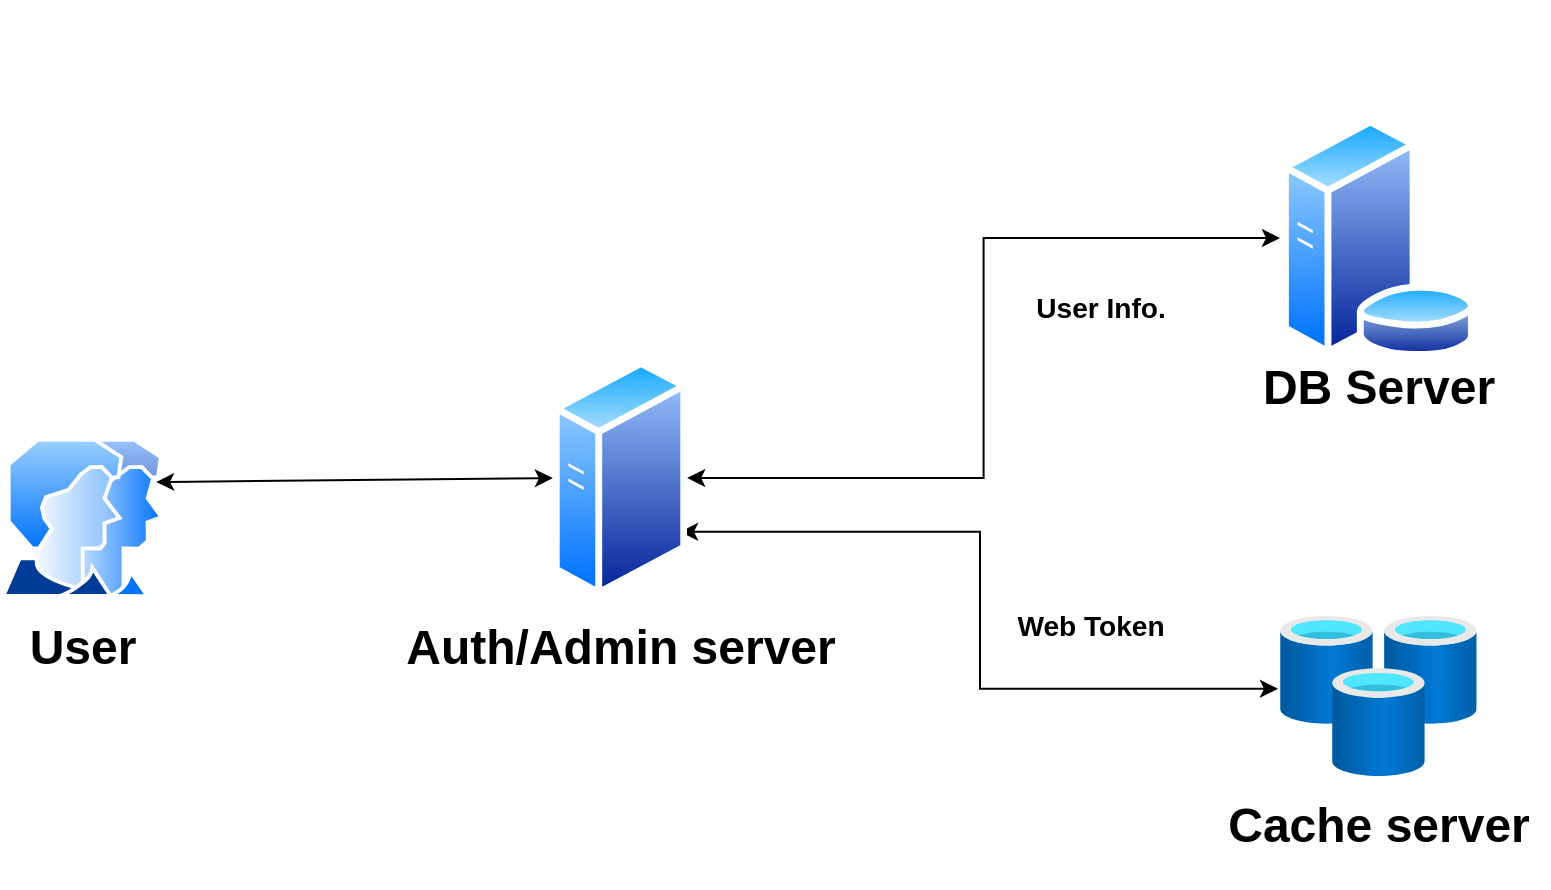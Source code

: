 <mxfile version="16.0.0" type="device"><diagram id="SvBTWOkBr28KUAC65TmW" name="Page-1"><mxGraphModel dx="1025" dy="569" grid="1" gridSize="10" guides="1" tooltips="1" connect="1" arrows="1" fold="1" page="1" pageScale="1" pageWidth="827" pageHeight="1169" math="0" shadow="0"><root><mxCell id="0"/><mxCell id="1" parent="0"/><mxCell id="m1zYAJEGOfSDb5XdI8pA-1" value="" style="aspect=fixed;perimeter=ellipsePerimeter;html=1;align=center;shadow=0;dashed=0;spacingTop=3;image;image=img/lib/active_directory/database_server.svg;" parent="1" vertex="1"><mxGeometry x="680" y="81" width="98.4" height="120" as="geometry"/></mxCell><mxCell id="m1zYAJEGOfSDb5XdI8pA-8" style="edgeStyle=orthogonalEdgeStyle;rounded=0;orthogonalLoop=1;jettySize=auto;html=1;entryX=0;entryY=0.5;entryDx=0;entryDy=0;startArrow=classic;startFill=1;" parent="1" source="m1zYAJEGOfSDb5XdI8pA-2" target="m1zYAJEGOfSDb5XdI8pA-1" edge="1"><mxGeometry relative="1" as="geometry"/></mxCell><mxCell id="m1zYAJEGOfSDb5XdI8pA-10" style="rounded=0;orthogonalLoop=1;jettySize=auto;html=1;exitX=1;exitY=0.75;exitDx=0;exitDy=0;elbow=vertical;startArrow=classic;startFill=1;edgeStyle=orthogonalEdgeStyle;entryX=-0.01;entryY=0.455;entryDx=0;entryDy=0;entryPerimeter=0;" parent="1" source="m1zYAJEGOfSDb5XdI8pA-2" target="m1zYAJEGOfSDb5XdI8pA-4" edge="1"><mxGeometry relative="1" as="geometry"><Array as="points"><mxPoint x="530" y="288"/><mxPoint x="530" y="366"/></Array></mxGeometry></mxCell><mxCell id="m1zYAJEGOfSDb5XdI8pA-2" value="" style="aspect=fixed;perimeter=ellipsePerimeter;html=1;align=center;shadow=0;dashed=0;spacingTop=3;image;image=img/lib/active_directory/generic_server.svg;" parent="1" vertex="1"><mxGeometry x="316.4" y="201" width="67.2" height="120" as="geometry"/></mxCell><mxCell id="m1zYAJEGOfSDb5XdI8pA-14" style="edgeStyle=none;rounded=0;orthogonalLoop=1;jettySize=auto;html=1;exitX=1;exitY=0.25;exitDx=0;exitDy=0;entryX=0;entryY=0.5;entryDx=0;entryDy=0;elbow=vertical;startArrow=classic;startFill=1;" parent="1" source="m1zYAJEGOfSDb5XdI8pA-3" target="m1zYAJEGOfSDb5XdI8pA-2" edge="1"><mxGeometry relative="1" as="geometry"/></mxCell><mxCell id="m1zYAJEGOfSDb5XdI8pA-3" value="" style="aspect=fixed;perimeter=ellipsePerimeter;html=1;align=center;shadow=0;dashed=0;spacingTop=3;image;image=img/lib/active_directory/user_accounts.svg;" parent="1" vertex="1"><mxGeometry x="40" y="241" width="82.47" height="80" as="geometry"/></mxCell><mxCell id="m1zYAJEGOfSDb5XdI8pA-4" value="" style="aspect=fixed;html=1;points=[];align=center;image;fontSize=12;image=img/lib/azure2/databases/Cache_Redis.svg;" parent="1" vertex="1"><mxGeometry x="679.97" y="330" width="98.46" height="80" as="geometry"/></mxCell><mxCell id="m1zYAJEGOfSDb5XdI8pA-19" value="" style="shape=image;verticalLabelPosition=bottom;labelBackgroundColor=#ffffff;verticalAlign=top;aspect=fixed;imageAspect=0;image=https://img1.daumcdn.net/thumb/R800x0/?scode=mtistory2&amp;fname=https%3A%2F%2Fblog.kakaocdn.net%2Fdn%2FlPUma%2FbtqKhj8tlmM%2Fxv1kRJc3aEtroqiZsgFI61%2Fimg.png;" parent="1" vertex="1"><mxGeometry x="323.6" y="146" width="60" height="60" as="geometry"/></mxCell><mxCell id="m1zYAJEGOfSDb5XdI8pA-23" value="" style="shape=image;verticalLabelPosition=bottom;labelBackgroundColor=#ffffff;verticalAlign=top;aspect=fixed;imageAspect=0;image=https://media.vlpt.us/images/jbb9229/post/226b55e4-efa7-4601-9c1f-580ca8e46a63/1100px_Redis_Logo_01.png;" parent="1" vertex="1"><mxGeometry x="671.96" y="250" width="114.43" height="79" as="geometry"/></mxCell><mxCell id="m1zYAJEGOfSDb5XdI8pA-24" value="&lt;h1&gt;Auth/Admin server&lt;/h1&gt;" style="text;html=1;align=center;verticalAlign=middle;resizable=0;points=[];autosize=1;strokeColor=none;fillColor=none;" parent="1" vertex="1"><mxGeometry x="235" y="321" width="230" height="50" as="geometry"/></mxCell><mxCell id="m1zYAJEGOfSDb5XdI8pA-26" value="&lt;h1&gt;DB Server&lt;/h1&gt;" style="text;html=1;align=center;verticalAlign=middle;resizable=0;points=[];autosize=1;strokeColor=none;fillColor=none;" parent="1" vertex="1"><mxGeometry x="664.2" y="191" width="130" height="50" as="geometry"/></mxCell><mxCell id="m1zYAJEGOfSDb5XdI8pA-27" value="&lt;h1&gt;Cache server&lt;/h1&gt;" style="text;html=1;align=center;verticalAlign=middle;resizable=0;points=[];autosize=1;strokeColor=none;fillColor=none;" parent="1" vertex="1"><mxGeometry x="644.2" y="410" width="170" height="50" as="geometry"/></mxCell><mxCell id="m1zYAJEGOfSDb5XdI8pA-28" value="" style="shape=image;verticalLabelPosition=bottom;labelBackgroundColor=#ffffff;verticalAlign=top;aspect=fixed;imageAspect=0;image=https://media.vlpt.us/images/sgh002400/post/005be64e-a3e4-4535-9b97-72876a30ef97/MySQL.png;" parent="1" vertex="1"><mxGeometry x="685.37" y="22.25" width="87.67" height="58.5" as="geometry"/></mxCell><mxCell id="m1zYAJEGOfSDb5XdI8pA-29" value="&lt;h1&gt;User&lt;/h1&gt;" style="text;html=1;align=center;verticalAlign=middle;resizable=0;points=[];autosize=1;strokeColor=none;fillColor=none;" parent="1" vertex="1"><mxGeometry x="46.23" y="321" width="70" height="50" as="geometry"/></mxCell><mxCell id="m1zYAJEGOfSDb5XdI8pA-32" value="&lt;h3&gt;User Info.&lt;/h3&gt;" style="text;html=1;align=center;verticalAlign=middle;resizable=0;points=[];autosize=1;strokeColor=none;fillColor=none;" parent="1" vertex="1"><mxGeometry x="550" y="151" width="80" height="50" as="geometry"/></mxCell><mxCell id="m1zYAJEGOfSDb5XdI8pA-35" value="&lt;h3&gt;Web Token&lt;/h3&gt;" style="text;html=1;align=center;verticalAlign=middle;resizable=0;points=[];autosize=1;strokeColor=none;fillColor=none;" parent="1" vertex="1"><mxGeometry x="540" y="310" width="90" height="50" as="geometry"/></mxCell></root></mxGraphModel></diagram></mxfile>